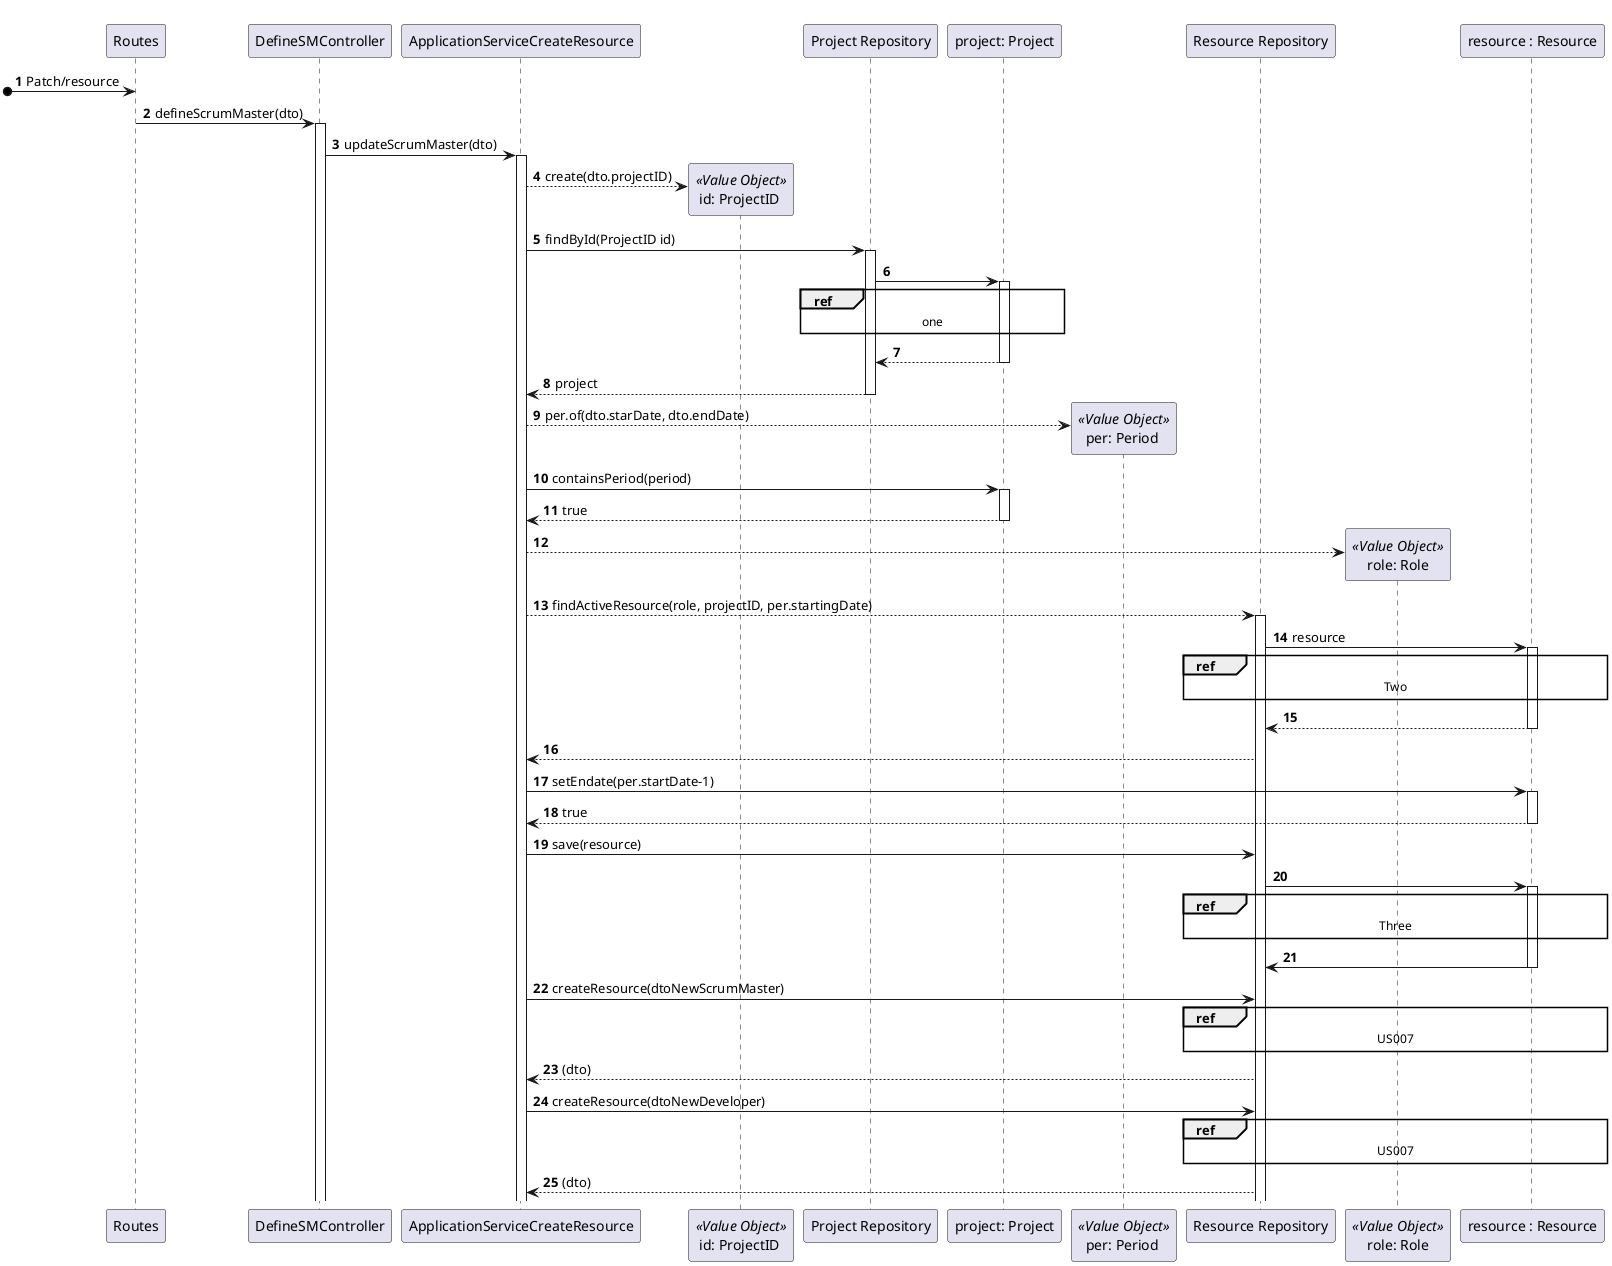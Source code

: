@startuml
'https://plantuml.com/sequence-diagram
participant "Routes" as route
participant "DefineSMController" as control
participant "ApplicationServiceCreateResource" as appService
participant "id: ProjectID " as VOprojID <<Value Object>>
participant "Project Repository" as repoProj
participant "project: Project" as proj
participant "per: Period " as VOperiod <<Value Object>>
participant "Resource Repository" as repoResource
participant "role: Role" as role <<Value Object>>
participant "resource : Resource" as res



autonumber

[o->route : Patch/resource
route -> control : defineScrumMaster(dto)
activate control
control -> appService : updateScrumMaster(dto)
activate appService
appService -->VOprojID** : create(dto.projectID)

appService ->repoProj : findById(ProjectID id)
activate repoProj
repoProj -> proj
activate proj
ref over  repoProj, proj : one
proj--> repoProj
deactivate proj
repoProj --> appService : project
deactivate repoProj
appService --> VOperiod** : per.of(dto.starDate, dto.endDate)
appService -> proj : containsPeriod(period)
activate proj
proj --> appService : true
deactivate proj
appService --> role**
appService --> repoResource : findActiveResource(role, projectID, per.startingDate)
activate repoResource
repoResource-> res :resource
activate res
ref over repoResource, res : Two
res--> repoResource
deactivate res
repoResource --> appService
appService -> res: setEndate(per.startDate-1)
activate res
res --> appService : true
deactivate res
appService->repoResource: save(resource)
repoResource-> res
activate res
ref over repoResource, res : Three
res -> repoResource
deactivate res
appService-> repoResource : createResource(dtoNewScrumMaster)
ref over repoResource, res :  US007
repoResource--> appService :(dto)
appService-> repoResource : createResource(dtoNewDeveloper)
ref over repoResource, res :  US007
repoResource--> appService :(dto)













@enduml